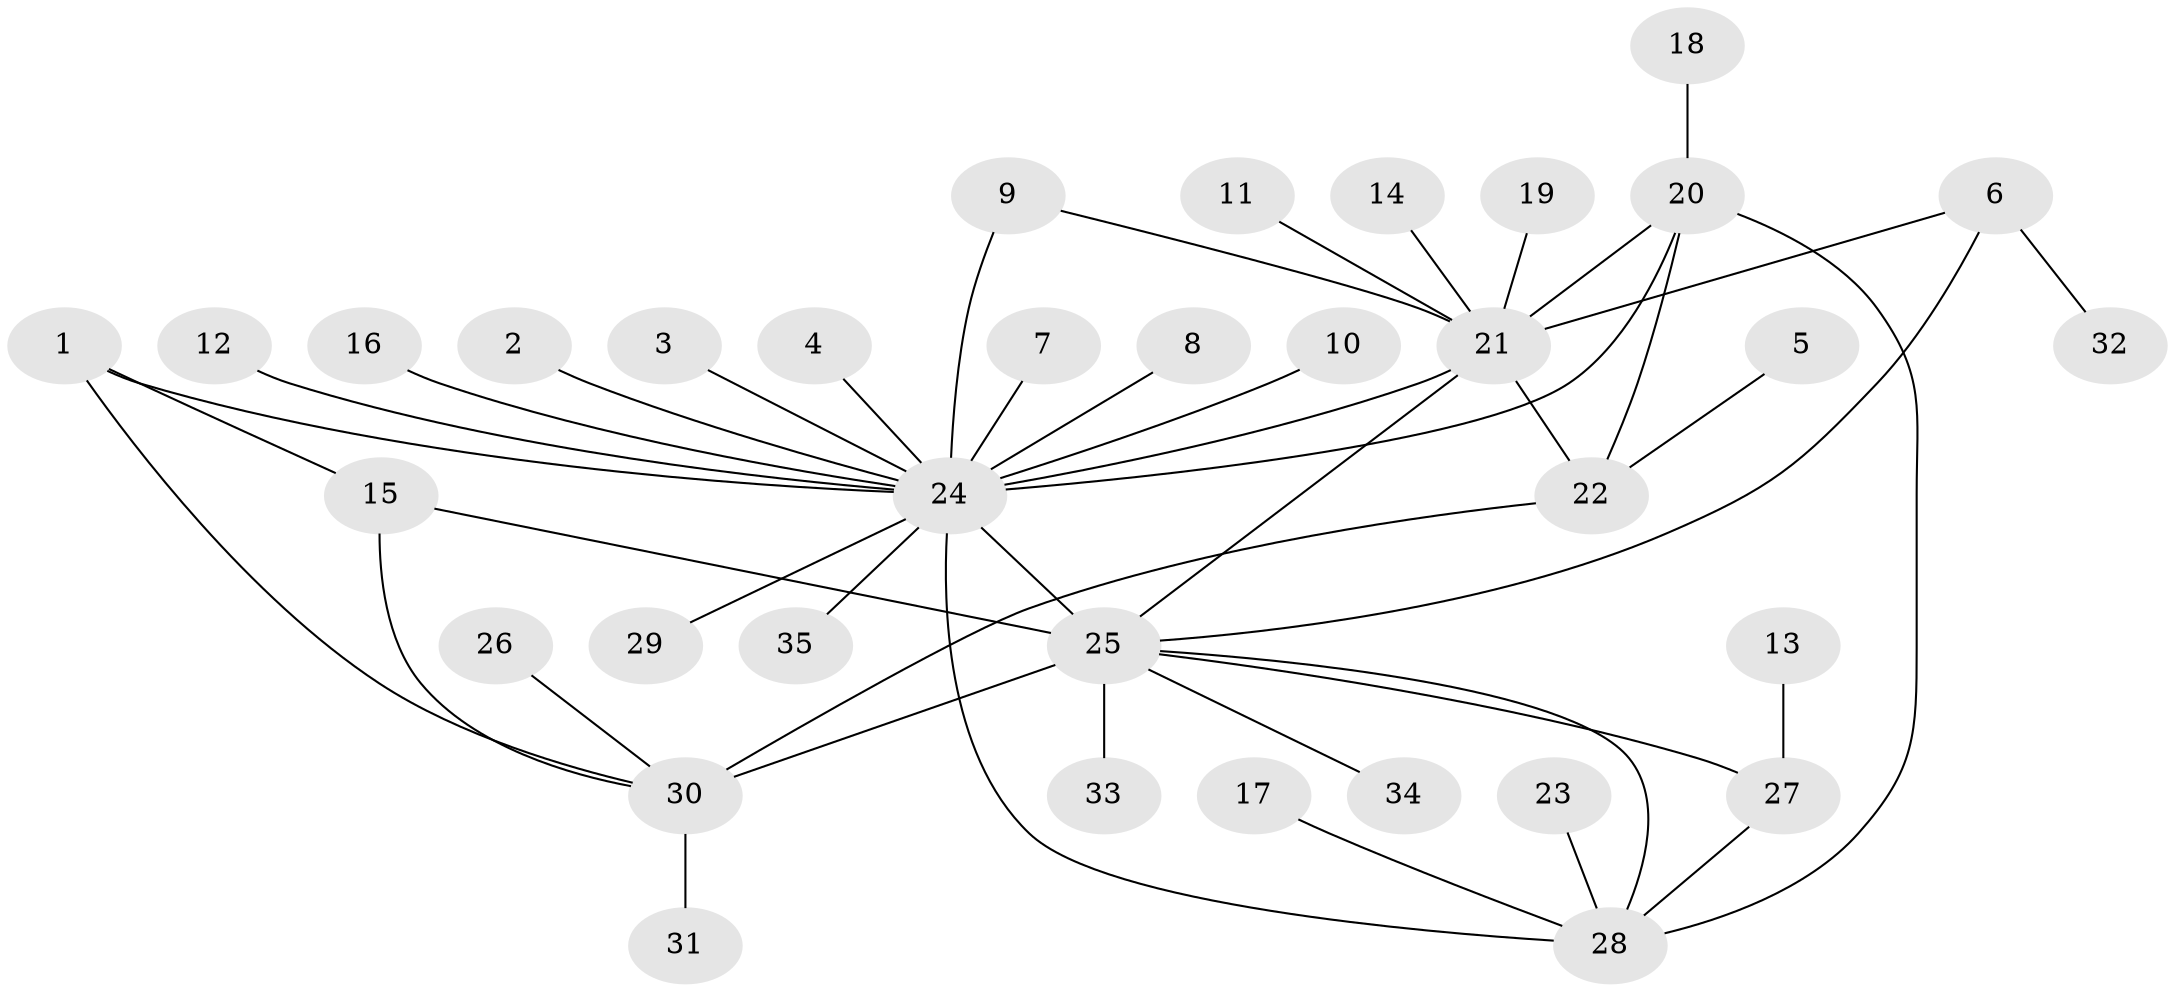 // original degree distribution, {15: 0.014492753623188406, 4: 0.028985507246376812, 5: 0.043478260869565216, 7: 0.07246376811594203, 3: 0.08695652173913043, 6: 0.028985507246376812, 2: 0.21739130434782608, 1: 0.5072463768115942}
// Generated by graph-tools (version 1.1) at 2025/50/03/09/25 03:50:39]
// undirected, 35 vertices, 46 edges
graph export_dot {
graph [start="1"]
  node [color=gray90,style=filled];
  1;
  2;
  3;
  4;
  5;
  6;
  7;
  8;
  9;
  10;
  11;
  12;
  13;
  14;
  15;
  16;
  17;
  18;
  19;
  20;
  21;
  22;
  23;
  24;
  25;
  26;
  27;
  28;
  29;
  30;
  31;
  32;
  33;
  34;
  35;
  1 -- 15 [weight=1.0];
  1 -- 24 [weight=1.0];
  1 -- 30 [weight=1.0];
  2 -- 24 [weight=1.0];
  3 -- 24 [weight=1.0];
  4 -- 24 [weight=1.0];
  5 -- 22 [weight=1.0];
  6 -- 21 [weight=1.0];
  6 -- 25 [weight=1.0];
  6 -- 32 [weight=1.0];
  7 -- 24 [weight=1.0];
  8 -- 24 [weight=1.0];
  9 -- 21 [weight=1.0];
  9 -- 24 [weight=1.0];
  10 -- 24 [weight=1.0];
  11 -- 21 [weight=1.0];
  12 -- 24 [weight=1.0];
  13 -- 27 [weight=1.0];
  14 -- 21 [weight=1.0];
  15 -- 25 [weight=1.0];
  15 -- 30 [weight=1.0];
  16 -- 24 [weight=1.0];
  17 -- 28 [weight=1.0];
  18 -- 20 [weight=1.0];
  19 -- 21 [weight=1.0];
  20 -- 21 [weight=1.0];
  20 -- 22 [weight=1.0];
  20 -- 24 [weight=1.0];
  20 -- 28 [weight=1.0];
  21 -- 22 [weight=1.0];
  21 -- 24 [weight=1.0];
  21 -- 25 [weight=1.0];
  22 -- 30 [weight=1.0];
  23 -- 28 [weight=1.0];
  24 -- 25 [weight=3.0];
  24 -- 28 [weight=1.0];
  24 -- 29 [weight=1.0];
  24 -- 35 [weight=1.0];
  25 -- 27 [weight=1.0];
  25 -- 28 [weight=1.0];
  25 -- 30 [weight=2.0];
  25 -- 33 [weight=1.0];
  25 -- 34 [weight=1.0];
  26 -- 30 [weight=1.0];
  27 -- 28 [weight=1.0];
  30 -- 31 [weight=1.0];
}

